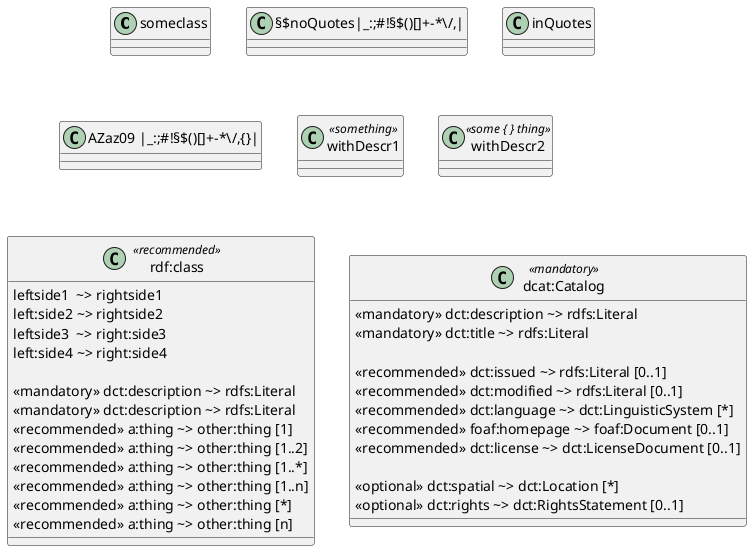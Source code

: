 @startuml
' node node_modules/pegjs/bin/pegjs src/plantuml.pegjs src/plantuml.js
' node plantcode -l coffeescript tests/complex/classnames.plantuml > tests/complex/classnames.coffee

class someclass

class §$noQuotes|_:;~#!§$()[]+-*\/,| {
}

class "inQuotes" {
}

class "AZaz09 |_:;~#!§$()[]+-*\/,{}|" {
}

class "withDescr1" <<something>>

class "withDescr2" <<some { } thing>> {
}

class "rdf:class" <<recommended>> {
    leftside1  ~> rightside1
    left:side2 ~> rightside2
    leftside3  ~> right:side3
    left:side4 ~> right:side4

    <<mandatory>> dct:description ~> rdfs:Literal
    <<mandatory>> dct:description ~> rdfs:Literal
    <<recommended>> a:thing ~> other:thing [1]
    <<recommended>> a:thing ~> other:thing [1..2]
    <<recommended>> a:thing ~> other:thing [1..*]
    <<recommended>> a:thing ~> other:thing [1..n]
    <<recommended>> a:thing ~> other:thing [*]
    <<recommended>> a:thing ~> other:thing [n]
}

class "dcat:Catalog" <<mandatory>> {
    <<mandatory>> dct:description ~> rdfs:Literal
    <<mandatory>> dct:title ~> rdfs:Literal

    <<recommended>> dct:issued ~> rdfs:Literal [0..1] 
    <<recommended>> dct:modified ~> rdfs:Literal [0..1]
    <<recommended>> dct:language ~> dct:LinguisticSystem [*] 
    <<recommended>> foaf:homepage ~> foaf:Document [0..1] 
    <<recommended>> dct:license ~> dct:LicenseDocument [0..1] 

    <<optional>> dct:spatial ~> dct:Location [*] 
    <<optional>> dct:rights ~> dct:RightsStatement [0..1]
}

@enduml